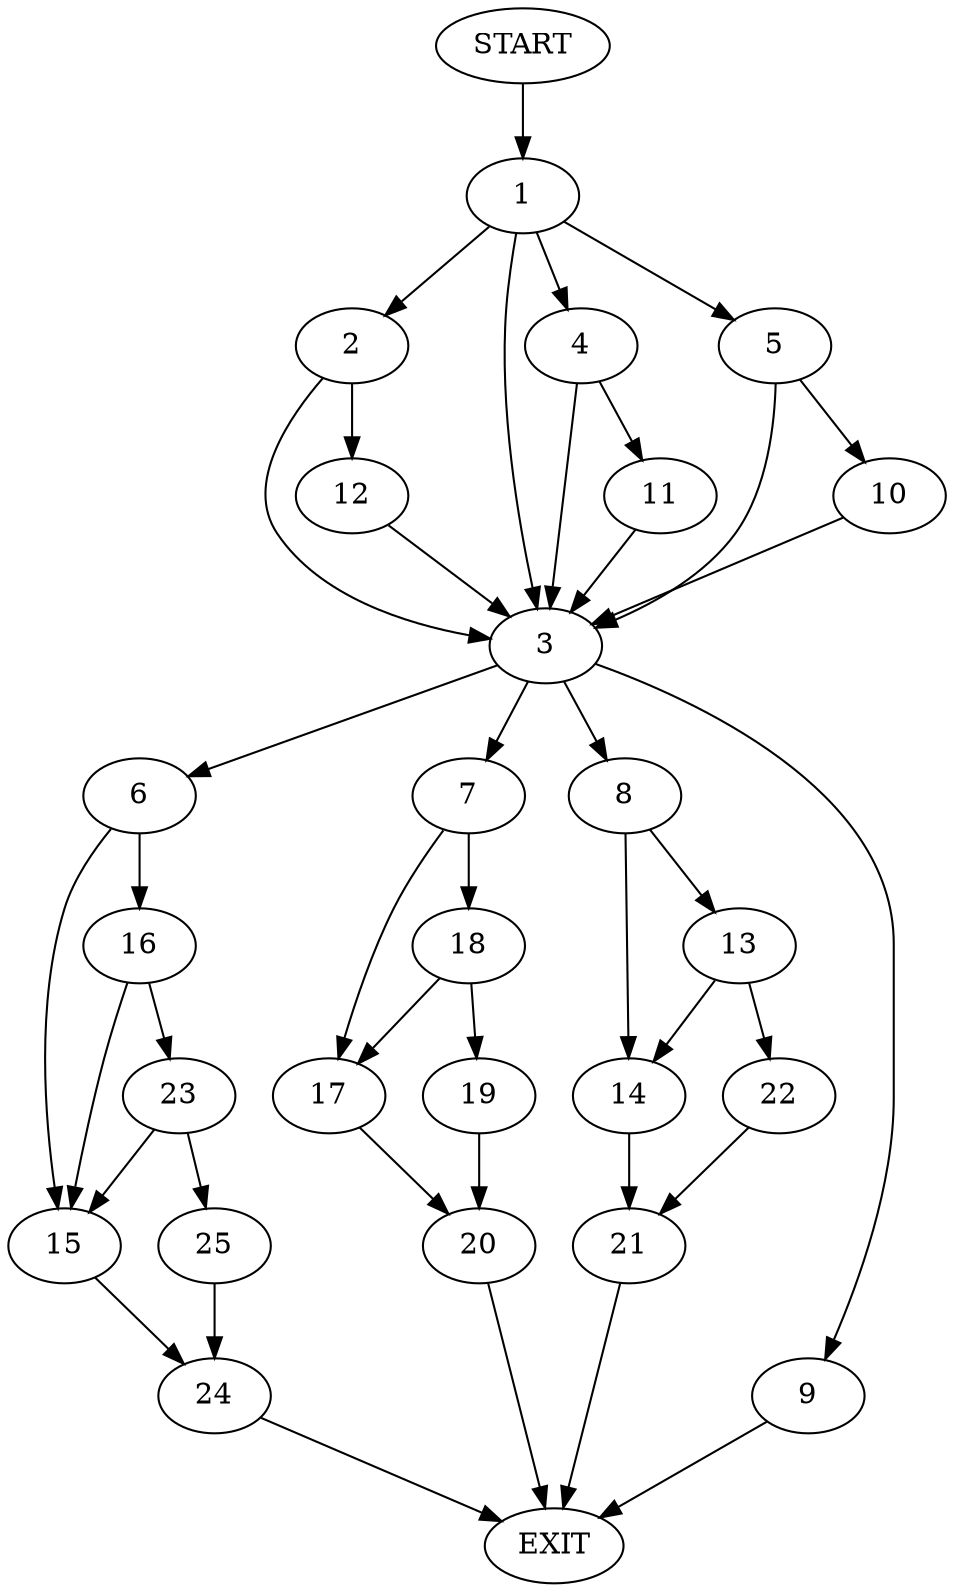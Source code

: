digraph {
0 [label="START"]
26 [label="EXIT"]
0 -> 1
1 -> 2
1 -> 3
1 -> 4
1 -> 5
3 -> 6
3 -> 7
3 -> 8
3 -> 9
5 -> 3
5 -> 10
4 -> 3
4 -> 11
2 -> 3
2 -> 12
12 -> 3
10 -> 3
11 -> 3
8 -> 13
8 -> 14
9 -> 26
6 -> 15
6 -> 16
7 -> 17
7 -> 18
18 -> 17
18 -> 19
17 -> 20
19 -> 20
20 -> 26
14 -> 21
13 -> 22
13 -> 14
22 -> 21
21 -> 26
16 -> 15
16 -> 23
15 -> 24
23 -> 15
23 -> 25
25 -> 24
24 -> 26
}
